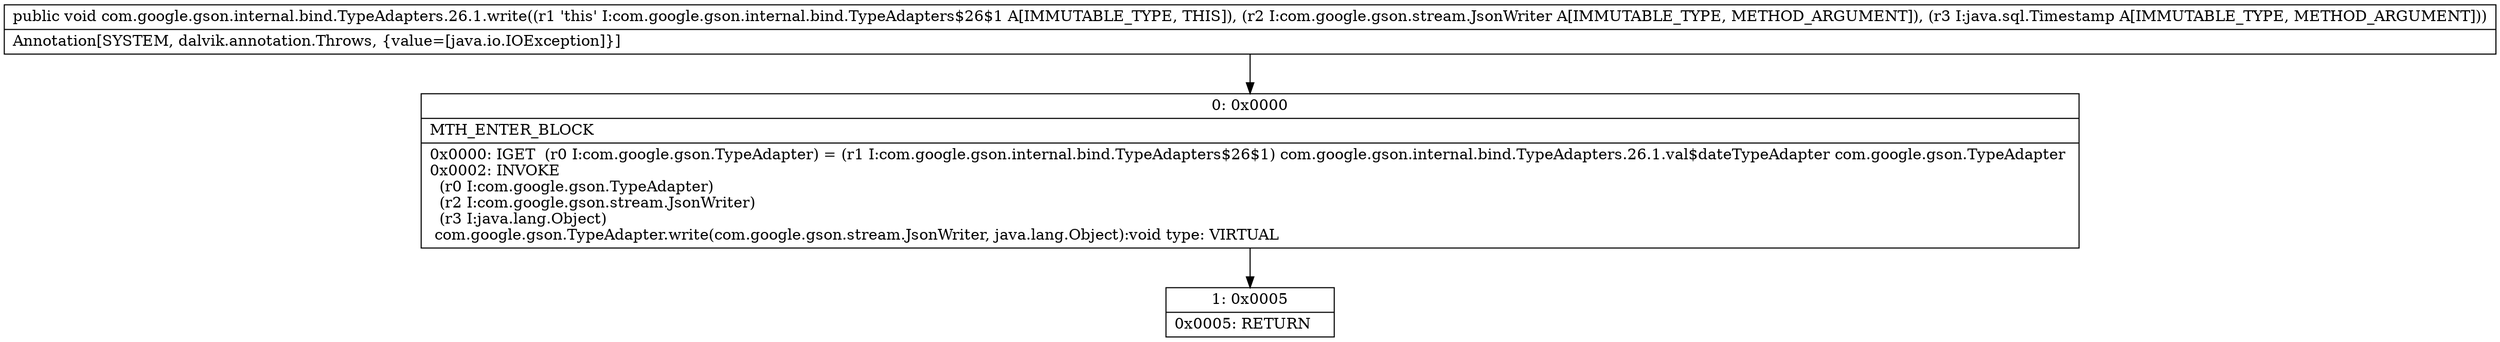 digraph "CFG forcom.google.gson.internal.bind.TypeAdapters.26.1.write(Lcom\/google\/gson\/stream\/JsonWriter;Ljava\/sql\/Timestamp;)V" {
Node_0 [shape=record,label="{0\:\ 0x0000|MTH_ENTER_BLOCK\l|0x0000: IGET  (r0 I:com.google.gson.TypeAdapter) = (r1 I:com.google.gson.internal.bind.TypeAdapters$26$1) com.google.gson.internal.bind.TypeAdapters.26.1.val$dateTypeAdapter com.google.gson.TypeAdapter \l0x0002: INVOKE  \l  (r0 I:com.google.gson.TypeAdapter)\l  (r2 I:com.google.gson.stream.JsonWriter)\l  (r3 I:java.lang.Object)\l com.google.gson.TypeAdapter.write(com.google.gson.stream.JsonWriter, java.lang.Object):void type: VIRTUAL \l}"];
Node_1 [shape=record,label="{1\:\ 0x0005|0x0005: RETURN   \l}"];
MethodNode[shape=record,label="{public void com.google.gson.internal.bind.TypeAdapters.26.1.write((r1 'this' I:com.google.gson.internal.bind.TypeAdapters$26$1 A[IMMUTABLE_TYPE, THIS]), (r2 I:com.google.gson.stream.JsonWriter A[IMMUTABLE_TYPE, METHOD_ARGUMENT]), (r3 I:java.sql.Timestamp A[IMMUTABLE_TYPE, METHOD_ARGUMENT]))  | Annotation[SYSTEM, dalvik.annotation.Throws, \{value=[java.io.IOException]\}]\l}"];
MethodNode -> Node_0;
Node_0 -> Node_1;
}

